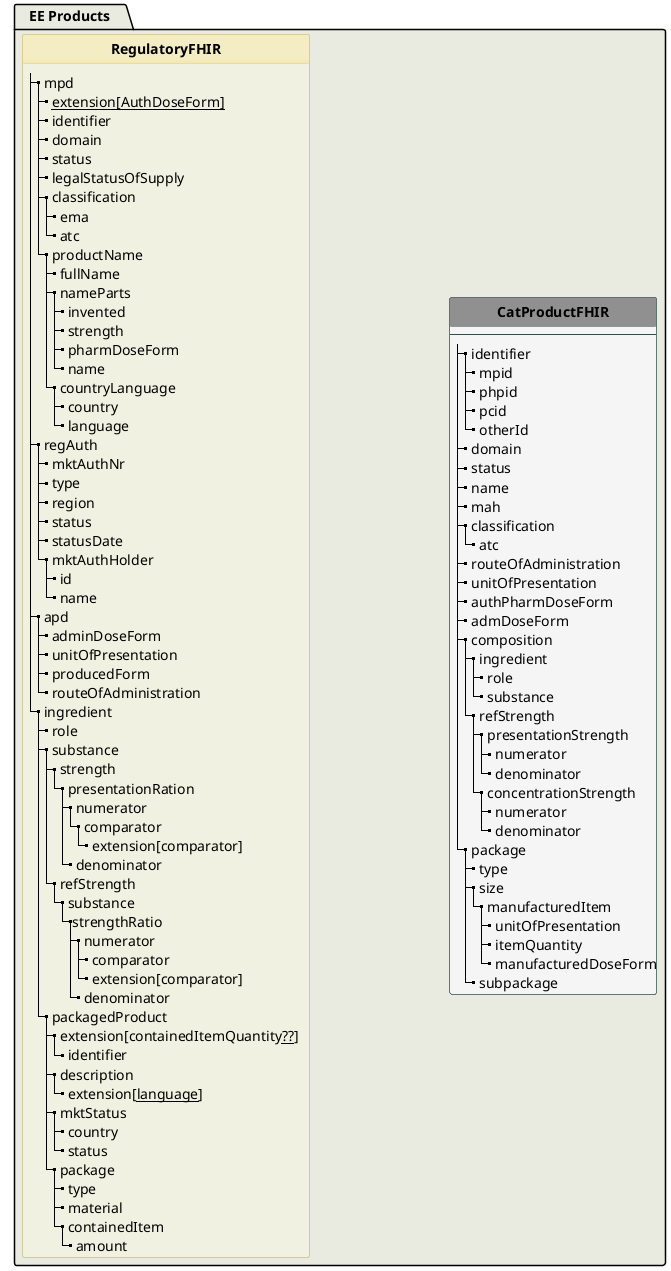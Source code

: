 @startuml
hide stereotype
hide circle
skinparam linetype polyline
skinparam shadowing false


!pragma layout smetana



skinparam class<<S>> {
 BorderColor DarkSlateGray
 BackgroundColor WhiteSmoke
 HeaderBackgroundColor #909090
}

skinparam class<<VMPP>> {
 BorderColor #997700
 BackgroundColor BUSINESS
 HeaderBackgroundColor #ffcc33
}

skinparam class<<PhP>> {
 BorderColor #505090
 BackgroundColor APPLICATION
 HeaderBackgroundColor SkyBlue
}

skinparam class<<Oth>> {
 BorderColor #99770055
 BackgroundColor #FFFFE055
 HeaderBackgroundColor #ffDD7344
 HeaderFontColor 	#ffcc3355
}

skinparam class<<MP>> {
 BorderColor DarkGreen
 BackgroundColor PHYSICAL
 HeaderBackgroundColor LimeGreen
}


skinparam class<<PMP>> {
 BorderColor DarkRed
 BackgroundColor MistyRose
 HeaderBackgroundColor #f09090
}

skinparam class<<VMPG>> {
 BorderColor DarkSlateGrey
 BackgroundColor #DEE
 HeaderBackgroundColor #A0B0B0
}



  package "   EE Products    " as MR #E9EAE0 {

    class "**RegulatoryFHIR**" as VTM<<Oth>> {
' e.g. amlodipine
      |_ mpd
        |_ __extension[AuthDoseForm]__   
        |_ identifier
        |_ domain
        |_ status
        |_ legalStatusOfSupply
        |_ classification
          |_ ema
          |_ atc
        |_ productName
          |_ fullName
          |_ nameParts 
            |_ invented
            |_ strength
            |_ pharmDoseForm
            |_ name 
          |_ countryLanguage
            |_ country
            |_ language
      |_ regAuth
        |_ mktAuthNr
        |_ type
        |_ region
        |_ status
        |_ statusDate
        |_ mktAuthHolder
          |_ id
          |_ name
      |_ apd
        |_ adminDoseForm
        |_ unitOfPresentation
        |_ producedForm
        |_ routeOfAdministration
      |_ ingredient
        |_ role
        |_ substance
          |_ strength
            |_ presentationRation
              |_ numerator
                |_ comparator
                  |_ extension[comparator]  
              |_ denominator
          |_ refStrength
            |_ substance
              |_strengthRatio
                |_ numerator
                  |_ comparator
                  |_ extension[comparator]  
                |_ denominator
        |_ packagedProduct
          |_ extension[containedItemQuantity__??__]   
            |_ identifier
          |_ description
            |_ extension[__language__]
          |_ mktStatus
            |_ country
            |_ status
          |_ package
            |_ type
            |_ material
            |_ containedItem
              |_ amount
    }


    class "** CatProductFHIR **" as CP<<S>> {
      --
      |_ identifier
        |_ mpid
        |_ phpid
        |_ pcid
        |_ otherId
      |_ domain
      |_ status
      |_ name 
      |_ mah
      |_ classification
        |_ atc
      |_ routeOfAdministration
      |_ unitOfPresentation
      |_ authPharmDoseForm
      |_ admDoseForm
      |_ composition
        |_ ingredient
          |_ role
          |_ substance
        |_ refStrength
          |_ presentationStrength 
            |_ numerator
            |_ denominator
          |_ concentrationStrength  
            |_ numerator
            |_ denominator
      |_ package
        |_ type
        |_ size
          |_ manufacturedItem
            |_ unitOfPresentation
            |_ itemQuantity
            |_ manufacturedDoseForm
        |_ subpackage            
    }

VTM  -r[hidden]-> CP: "                                   "

}
@enduml